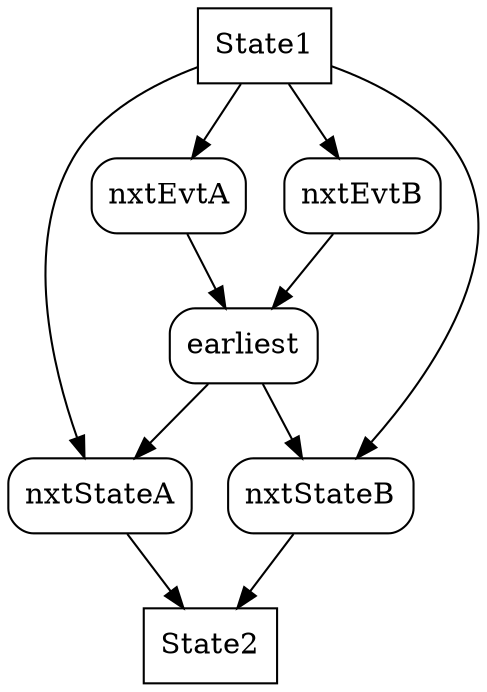digraph d {
	subgraph store {
		node [shape=box]
		s1 [label="State1"]
		s2 [label="State2"]
	}
	subgraph process {
		node [shape=box, style=rounded]
		nxtEvtA
		nxtEvtB
		nxtStateA
		nxtStateB
		earliest
	}

s1 -> nxtEvtA -> earliest
s1 -> nxtEvtB -> earliest
earliest -> nxtStateA -> s2
s1 -> nxtStateA
s1 -> nxtStateB
earliest -> nxtStateB -> s2
}
